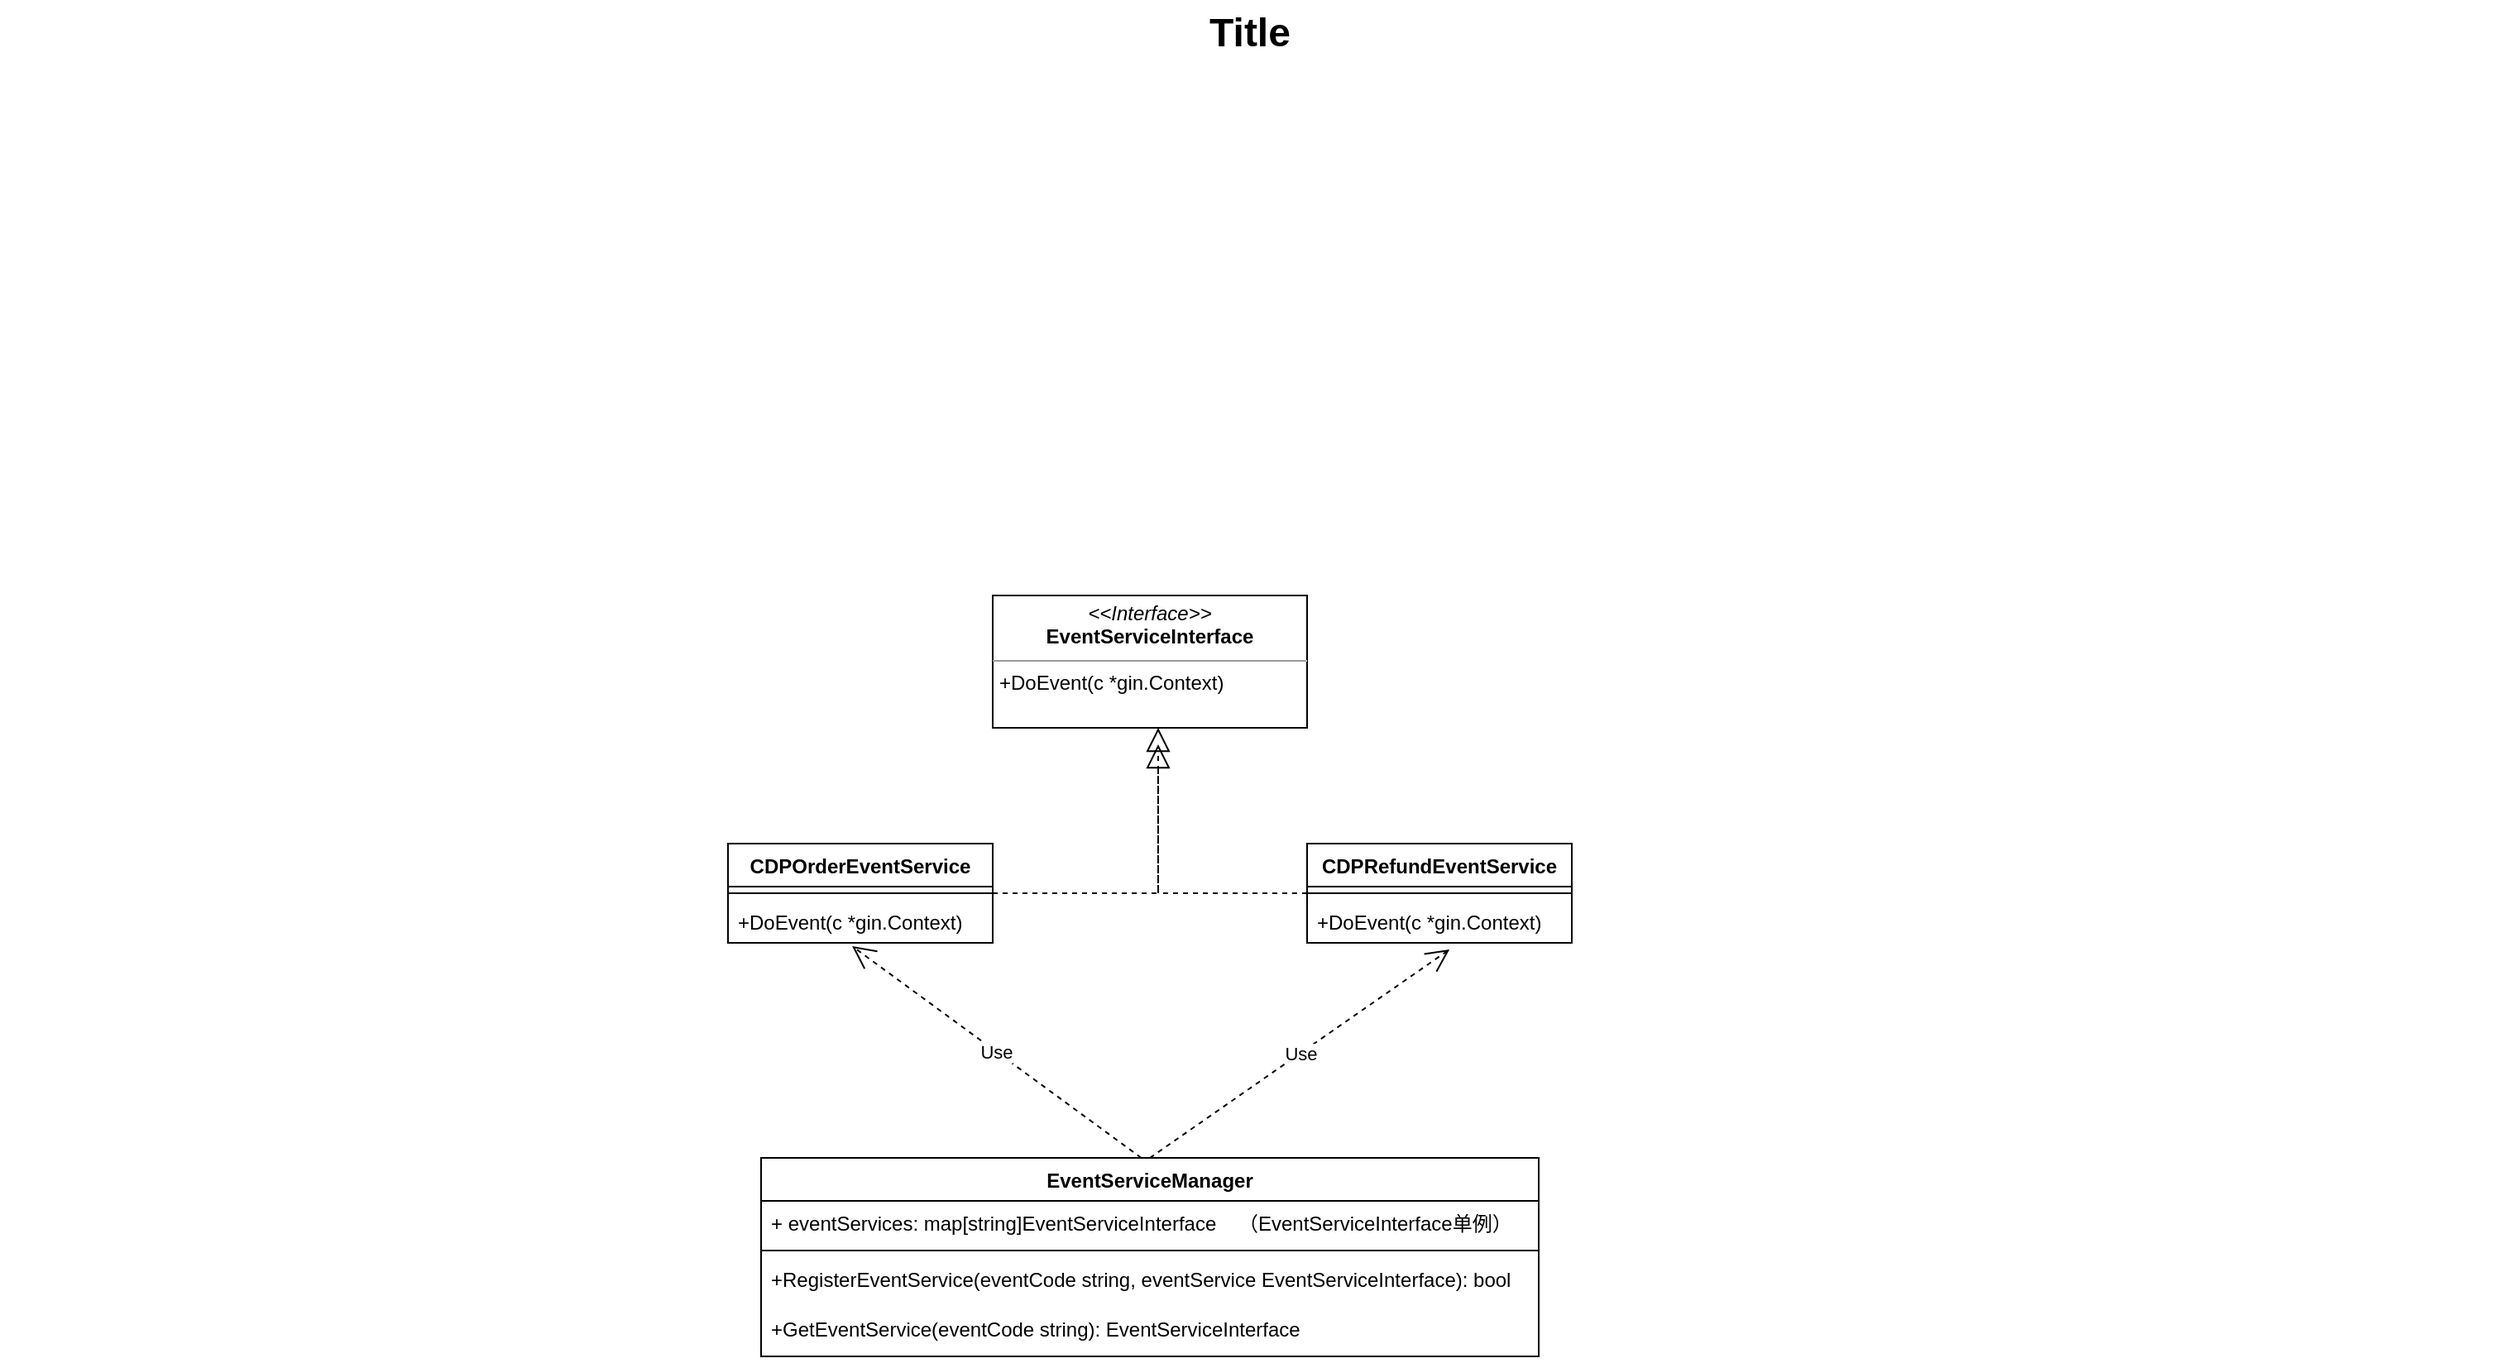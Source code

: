 <mxfile version="15.7.0" type="github">
  <diagram name="Page-1" id="929967ad-93f9-6ef4-fab6-5d389245f69c">
    <mxGraphModel dx="1135" dy="834" grid="1" gridSize="10" guides="1" tooltips="1" connect="1" arrows="1" fold="1" page="1" pageScale="1.5" pageWidth="1169" pageHeight="826" background="none" math="0" shadow="0">
      <root>
        <mxCell id="0" style=";html=1;" />
        <mxCell id="1" style=";html=1;" parent="0" />
        <mxCell id="1672d66443f91eb5-23" value="Title" style="text;strokeColor=none;fillColor=none;html=1;fontSize=24;fontStyle=1;verticalAlign=middle;align=center;" parent="1" vertex="1">
          <mxGeometry x="120" y="40" width="1510" height="40" as="geometry" />
        </mxCell>
        <mxCell id="tdQXNxaX0L5_0we6DfL--2" value="&lt;p style=&quot;margin: 0px ; margin-top: 4px ; text-align: center&quot;&gt;&lt;i&gt;&amp;lt;&amp;lt;Interface&amp;gt;&amp;gt;&lt;/i&gt;&lt;br&gt;&lt;b&gt;EventServiceInterface&lt;/b&gt;&lt;/p&gt;&lt;hr size=&quot;1&quot;&gt;&lt;p style=&quot;margin: 0px ; margin-left: 4px&quot;&gt;+DoEvent(c *gin.Context&lt;span&gt;)&lt;/span&gt;&lt;/p&gt;&lt;p style=&quot;margin: 0px ; margin-left: 4px&quot;&gt;&lt;br&gt;&lt;/p&gt;" style="verticalAlign=top;align=left;overflow=fill;fontSize=12;fontFamily=Helvetica;html=1;" vertex="1" parent="1">
          <mxGeometry x="720" y="400" width="190" height="80" as="geometry" />
        </mxCell>
        <mxCell id="tdQXNxaX0L5_0we6DfL--3" value="" style="endArrow=block;dashed=1;endFill=0;endSize=12;html=1;rounded=0;exitX=1;exitY=0.5;exitDx=0;exitDy=0;" edge="1" parent="1" source="tdQXNxaX0L5_0we6DfL--4">
          <mxGeometry width="160" relative="1" as="geometry">
            <mxPoint x="815" y="570" as="sourcePoint" />
            <mxPoint x="820" y="480" as="targetPoint" />
            <Array as="points">
              <mxPoint x="820" y="580" />
            </Array>
          </mxGeometry>
        </mxCell>
        <mxCell id="tdQXNxaX0L5_0we6DfL--4" value="CDPOrderEventService" style="swimlane;fontStyle=1;align=center;verticalAlign=top;childLayout=stackLayout;horizontal=1;startSize=26;horizontalStack=0;resizeParent=1;resizeParentMax=0;resizeLast=0;collapsible=1;marginBottom=0;" vertex="1" parent="1">
          <mxGeometry x="560" y="550" width="160" height="60" as="geometry" />
        </mxCell>
        <mxCell id="tdQXNxaX0L5_0we6DfL--6" value="" style="line;strokeWidth=1;fillColor=none;align=left;verticalAlign=middle;spacingTop=-1;spacingLeft=3;spacingRight=3;rotatable=0;labelPosition=right;points=[];portConstraint=eastwest;" vertex="1" parent="tdQXNxaX0L5_0we6DfL--4">
          <mxGeometry y="26" width="160" height="8" as="geometry" />
        </mxCell>
        <mxCell id="tdQXNxaX0L5_0we6DfL--8" value="+DoEvent(c *gin.Context)&#xa;" style="text;strokeColor=none;fillColor=none;align=left;verticalAlign=top;spacingLeft=4;spacingRight=4;overflow=hidden;rotatable=0;points=[[0,0.5],[1,0.5]];portConstraint=eastwest;" vertex="1" parent="tdQXNxaX0L5_0we6DfL--4">
          <mxGeometry y="34" width="160" height="26" as="geometry" />
        </mxCell>
        <mxCell id="tdQXNxaX0L5_0we6DfL--9" value="CDPRefundEventService" style="swimlane;fontStyle=1;align=center;verticalAlign=top;childLayout=stackLayout;horizontal=1;startSize=26;horizontalStack=0;resizeParent=1;resizeParentMax=0;resizeLast=0;collapsible=1;marginBottom=0;" vertex="1" parent="1">
          <mxGeometry x="910" y="550" width="160" height="60" as="geometry" />
        </mxCell>
        <mxCell id="tdQXNxaX0L5_0we6DfL--11" value="" style="line;strokeWidth=1;fillColor=none;align=left;verticalAlign=middle;spacingTop=-1;spacingLeft=3;spacingRight=3;rotatable=0;labelPosition=right;points=[];portConstraint=eastwest;" vertex="1" parent="tdQXNxaX0L5_0we6DfL--9">
          <mxGeometry y="26" width="160" height="8" as="geometry" />
        </mxCell>
        <mxCell id="tdQXNxaX0L5_0we6DfL--12" value="+DoEvent(c *gin.Context)&#xa;" style="text;strokeColor=none;fillColor=none;align=left;verticalAlign=top;spacingLeft=4;spacingRight=4;overflow=hidden;rotatable=0;points=[[0,0.5],[1,0.5]];portConstraint=eastwest;" vertex="1" parent="tdQXNxaX0L5_0we6DfL--9">
          <mxGeometry y="34" width="160" height="26" as="geometry" />
        </mxCell>
        <mxCell id="tdQXNxaX0L5_0we6DfL--13" value="" style="endArrow=block;dashed=1;endFill=0;endSize=12;html=1;rounded=0;exitX=0;exitY=0.5;exitDx=0;exitDy=0;" edge="1" parent="1" source="tdQXNxaX0L5_0we6DfL--9">
          <mxGeometry width="160" relative="1" as="geometry">
            <mxPoint x="850" y="520" as="sourcePoint" />
            <mxPoint x="820" y="490" as="targetPoint" />
            <Array as="points">
              <mxPoint x="820" y="580" />
              <mxPoint x="820" y="520" />
            </Array>
          </mxGeometry>
        </mxCell>
        <mxCell id="tdQXNxaX0L5_0we6DfL--18" value="EventServiceManager" style="swimlane;fontStyle=1;align=center;verticalAlign=top;childLayout=stackLayout;horizontal=1;startSize=26;horizontalStack=0;resizeParent=1;resizeParentMax=0;resizeLast=0;collapsible=1;marginBottom=0;" vertex="1" parent="1">
          <mxGeometry x="580" y="740" width="470" height="120" as="geometry" />
        </mxCell>
        <mxCell id="tdQXNxaX0L5_0we6DfL--19" value="+ eventServices: map[string]EventServiceInterface    （EventServiceInterface单例）&#xa;&#xa;" style="text;strokeColor=none;fillColor=none;align=left;verticalAlign=top;spacingLeft=4;spacingRight=4;overflow=hidden;rotatable=0;points=[[0,0.5],[1,0.5]];portConstraint=eastwest;" vertex="1" parent="tdQXNxaX0L5_0we6DfL--18">
          <mxGeometry y="26" width="470" height="26" as="geometry" />
        </mxCell>
        <mxCell id="tdQXNxaX0L5_0we6DfL--20" value="" style="line;strokeWidth=1;fillColor=none;align=left;verticalAlign=middle;spacingTop=-1;spacingLeft=3;spacingRight=3;rotatable=0;labelPosition=right;points=[];portConstraint=eastwest;" vertex="1" parent="tdQXNxaX0L5_0we6DfL--18">
          <mxGeometry y="52" width="470" height="8" as="geometry" />
        </mxCell>
        <mxCell id="tdQXNxaX0L5_0we6DfL--21" value="+RegisterEventService(eventCode string, eventService EventServiceInterface): bool" style="text;strokeColor=none;fillColor=none;align=left;verticalAlign=top;spacingLeft=4;spacingRight=4;overflow=hidden;rotatable=0;points=[[0,0.5],[1,0.5]];portConstraint=eastwest;" vertex="1" parent="tdQXNxaX0L5_0we6DfL--18">
          <mxGeometry y="60" width="470" height="30" as="geometry" />
        </mxCell>
        <mxCell id="tdQXNxaX0L5_0we6DfL--27" value="+GetEventService(eventCode string): EventServiceInterface" style="text;strokeColor=none;fillColor=none;align=left;verticalAlign=top;spacingLeft=4;spacingRight=4;overflow=hidden;rotatable=0;points=[[0,0.5],[1,0.5]];portConstraint=eastwest;" vertex="1" parent="tdQXNxaX0L5_0we6DfL--18">
          <mxGeometry y="90" width="470" height="30" as="geometry" />
        </mxCell>
        <mxCell id="tdQXNxaX0L5_0we6DfL--28" value="Use" style="endArrow=open;endSize=12;dashed=1;html=1;rounded=0;entryX=0.469;entryY=1.077;entryDx=0;entryDy=0;entryPerimeter=0;exitX=0.489;exitY=0;exitDx=0;exitDy=0;exitPerimeter=0;" edge="1" parent="1" source="tdQXNxaX0L5_0we6DfL--18" target="tdQXNxaX0L5_0we6DfL--8">
          <mxGeometry width="160" relative="1" as="geometry">
            <mxPoint x="810" y="730" as="sourcePoint" />
            <mxPoint x="770" y="700" as="targetPoint" />
            <Array as="points" />
          </mxGeometry>
        </mxCell>
        <mxCell id="tdQXNxaX0L5_0we6DfL--29" value="Use" style="endArrow=open;endSize=12;dashed=1;html=1;rounded=0;exitX=0.5;exitY=0;exitDx=0;exitDy=0;entryX=0.538;entryY=1.154;entryDx=0;entryDy=0;entryPerimeter=0;" edge="1" parent="1" source="tdQXNxaX0L5_0we6DfL--18" target="tdQXNxaX0L5_0we6DfL--12">
          <mxGeometry width="160" relative="1" as="geometry">
            <mxPoint x="900" y="670" as="sourcePoint" />
            <mxPoint x="910" y="580" as="targetPoint" />
            <Array as="points" />
          </mxGeometry>
        </mxCell>
      </root>
    </mxGraphModel>
  </diagram>
</mxfile>
